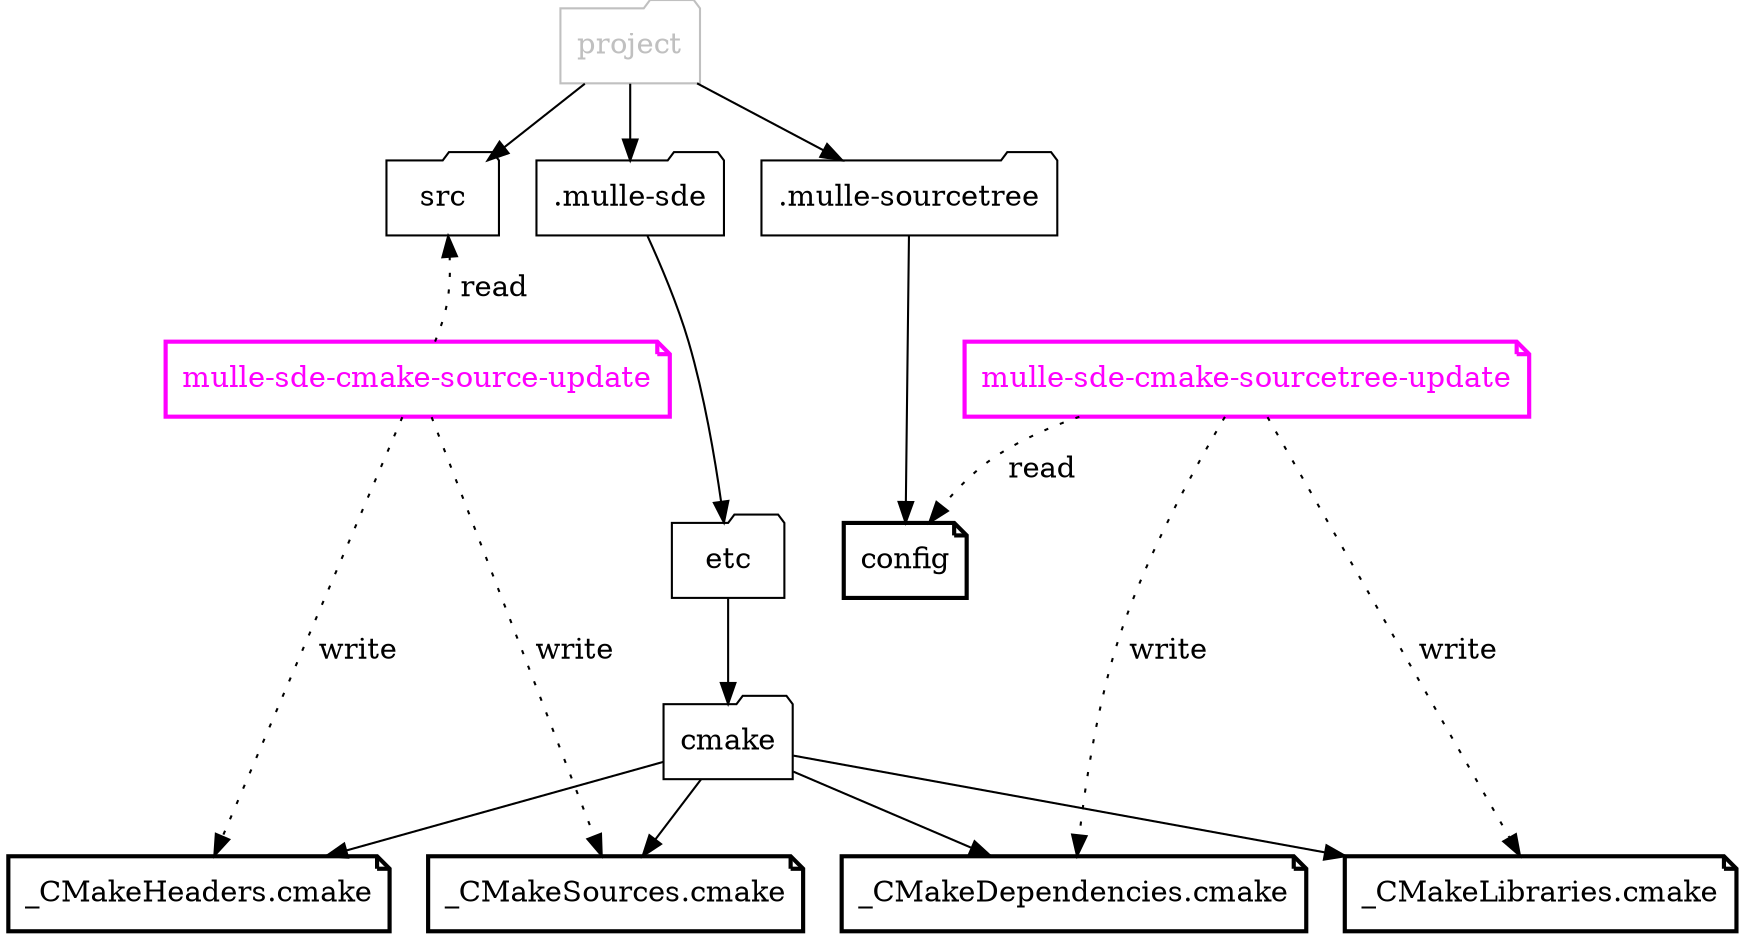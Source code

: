 digraph G {
    graph [rankdir = TD];

    node[ shape="folder"] ;

    "project"          [ color="gray", fontcolor="gray" ]

    "src"
    "etc"
    "cmake"
    ".mulle-sde"
    ".mulle-sourcetree"

    node[ shape="note", penwidth="2"]

    "config"
    "_CMakeHeaders.cmake"
    "_CMakeSources.cmake"
    "_CMakeDependencies.cmake"
    "_CMakeLibraries.cmake"

    { rank = same;  "project" };
    { rank = same;  "src", ".mulle-sde", ".mulle-sourcetree" }
    { rank = same;  "etc", "config" }
    { rank = same;  "cmake" }
    { rank = same;  "_CMakeHeaders.cmake","_CMakeSources.cmake",
                    "_CMakeDependencies.cmake","_CMakeLibraries.cmake"  }


    edge [ arrowhead="", color="black", style="" ]

    ".mulle-sourcetree" -> "config"
    "project" -> "src"
    "project" -> ".mulle-sourcetree"
    "project" -> ".mulle-sde"
    ".mulle-sde" -> "etc"
    "etc" -> "cmake"

    "cmake" -> "_CMakeHeaders.cmake"
    "cmake" -> "_CMakeSources.cmake"
    "cmake" -> "_CMakeDependencies.cmake"
    "cmake" -> "_CMakeLibraries.cmake"

    edge [ arrowhead="", style="dotted", label=" write"]

    "mulle-sde-cmake-source-update"     -> "_CMakeHeaders.cmake"
    "mulle-sde-cmake-source-update"     -> "_CMakeSources.cmake"
    "mulle-sde-cmake-sourcetree-update" -> "_CMakeDependencies.cmake"
    "mulle-sde-cmake-sourcetree-update" -> "_CMakeLibraries.cmake"

    "mulle-sde-cmake-source-update"     [ color="magenta", fontcolor="magenta" ]
    "mulle-sde-cmake-sourcetree-update" [ color="magenta", fontcolor="magenta" ]

    "src" -> "mulle-sde-cmake-source-update"     [ style="invis"]
    "config" -> "mulle-sde-cmake-source-update"  [ style="invis"]

    edge [ arrowhead="", style="dotted", label=" read"]

    "mulle-sde-cmake-source-update"     -> "src"
    "mulle-sde-cmake-sourcetree-update" -> "config"

    { rank = same;  "mulle-sde-cmake-source-update", "mulle-sde-cmake-sourcetree-update"  };
}
